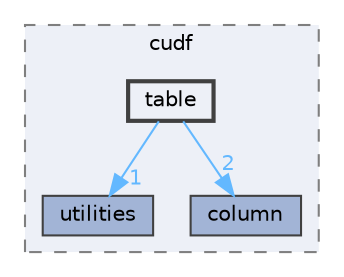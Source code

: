 digraph "D:/gitLibrary/cudf/cpp/include/cudf/table"
{
 // LATEX_PDF_SIZE
  bgcolor="transparent";
  edge [fontname=Helvetica,fontsize=10,labelfontname=Helvetica,labelfontsize=10];
  node [fontname=Helvetica,fontsize=10,shape=box,height=0.2,width=0.4];
  compound=true
  subgraph clusterdir_87e6427d1ef099fd52d9d0724c66b062 {
    graph [ bgcolor="#edf0f7", pencolor="grey50", label="cudf", fontname=Helvetica,fontsize=10 style="filled,dashed", URL="dir_87e6427d1ef099fd52d9d0724c66b062.html",tooltip=""]
  dir_8262fc92296c7dd0bcaa745c9549f750 [label="utilities", fillcolor="#a2b4d6", color="grey25", style="filled", URL="dir_8262fc92296c7dd0bcaa745c9549f750.html",tooltip=""];
  dir_fce7e93f70105769e490dda9a6ac64fb [label="column", fillcolor="#a2b4d6", color="grey25", style="filled", URL="dir_fce7e93f70105769e490dda9a6ac64fb.html",tooltip=""];
  dir_9d85f5b54f4565533fc543f57ae7704d [label="table", fillcolor="#edf0f7", color="grey25", style="filled,bold", URL="dir_9d85f5b54f4565533fc543f57ae7704d.html",tooltip=""];
  }
  dir_9d85f5b54f4565533fc543f57ae7704d->dir_8262fc92296c7dd0bcaa745c9549f750 [headlabel="1", labeldistance=1.5 headhref="dir_000033_000038.html" color="steelblue1" fontcolor="steelblue1"];
  dir_9d85f5b54f4565533fc543f57ae7704d->dir_fce7e93f70105769e490dda9a6ac64fb [headlabel="2", labeldistance=1.5 headhref="dir_000033_000003.html" color="steelblue1" fontcolor="steelblue1"];
}
